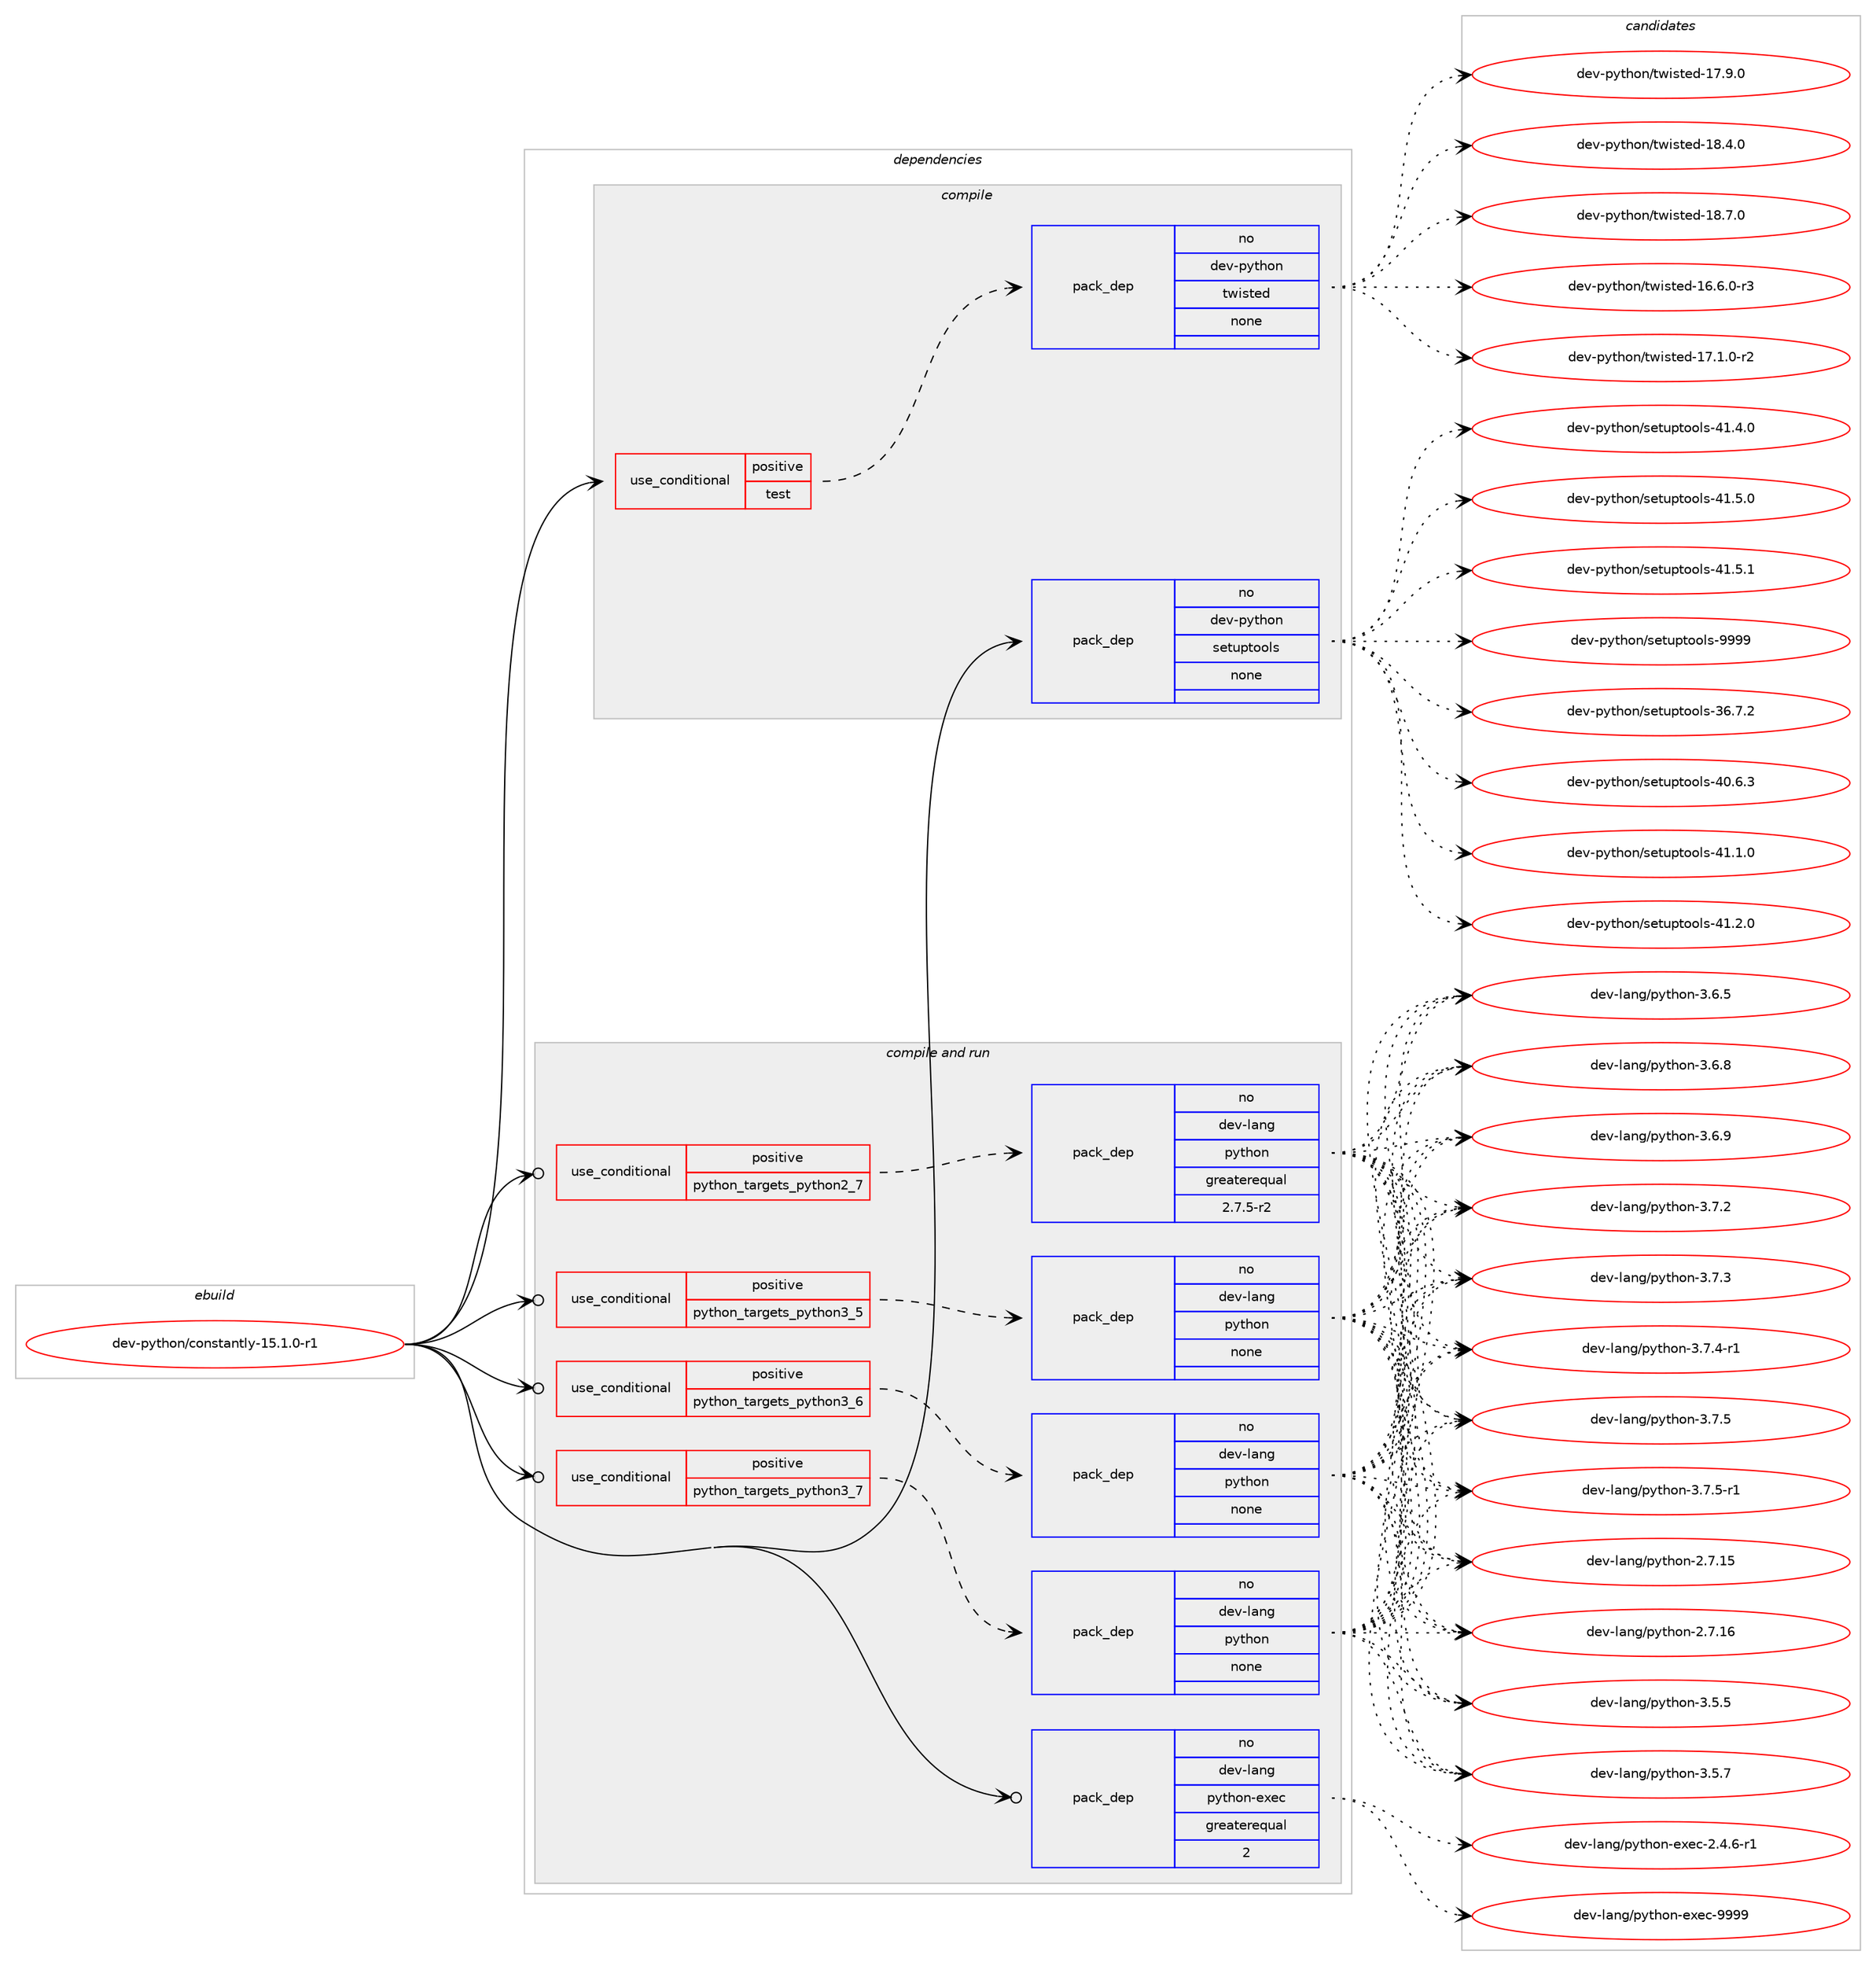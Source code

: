 digraph prolog {

# *************
# Graph options
# *************

newrank=true;
concentrate=true;
compound=true;
graph [rankdir=LR,fontname=Helvetica,fontsize=10,ranksep=1.5];#, ranksep=2.5, nodesep=0.2];
edge  [arrowhead=vee];
node  [fontname=Helvetica,fontsize=10];

# **********
# The ebuild
# **********

subgraph cluster_leftcol {
color=gray;
rank=same;
label=<<i>ebuild</i>>;
id [label="dev-python/constantly-15.1.0-r1", color=red, width=4, href="../dev-python/constantly-15.1.0-r1.svg"];
}

# ****************
# The dependencies
# ****************

subgraph cluster_midcol {
color=gray;
label=<<i>dependencies</i>>;
subgraph cluster_compile {
fillcolor="#eeeeee";
style=filled;
label=<<i>compile</i>>;
subgraph cond137832 {
dependency599804 [label=<<TABLE BORDER="0" CELLBORDER="1" CELLSPACING="0" CELLPADDING="4"><TR><TD ROWSPAN="3" CELLPADDING="10">use_conditional</TD></TR><TR><TD>positive</TD></TR><TR><TD>test</TD></TR></TABLE>>, shape=none, color=red];
subgraph pack450193 {
dependency599805 [label=<<TABLE BORDER="0" CELLBORDER="1" CELLSPACING="0" CELLPADDING="4" WIDTH="220"><TR><TD ROWSPAN="6" CELLPADDING="30">pack_dep</TD></TR><TR><TD WIDTH="110">no</TD></TR><TR><TD>dev-python</TD></TR><TR><TD>twisted</TD></TR><TR><TD>none</TD></TR><TR><TD></TD></TR></TABLE>>, shape=none, color=blue];
}
dependency599804:e -> dependency599805:w [weight=20,style="dashed",arrowhead="vee"];
}
id:e -> dependency599804:w [weight=20,style="solid",arrowhead="vee"];
subgraph pack450194 {
dependency599806 [label=<<TABLE BORDER="0" CELLBORDER="1" CELLSPACING="0" CELLPADDING="4" WIDTH="220"><TR><TD ROWSPAN="6" CELLPADDING="30">pack_dep</TD></TR><TR><TD WIDTH="110">no</TD></TR><TR><TD>dev-python</TD></TR><TR><TD>setuptools</TD></TR><TR><TD>none</TD></TR><TR><TD></TD></TR></TABLE>>, shape=none, color=blue];
}
id:e -> dependency599806:w [weight=20,style="solid",arrowhead="vee"];
}
subgraph cluster_compileandrun {
fillcolor="#eeeeee";
style=filled;
label=<<i>compile and run</i>>;
subgraph cond137833 {
dependency599807 [label=<<TABLE BORDER="0" CELLBORDER="1" CELLSPACING="0" CELLPADDING="4"><TR><TD ROWSPAN="3" CELLPADDING="10">use_conditional</TD></TR><TR><TD>positive</TD></TR><TR><TD>python_targets_python2_7</TD></TR></TABLE>>, shape=none, color=red];
subgraph pack450195 {
dependency599808 [label=<<TABLE BORDER="0" CELLBORDER="1" CELLSPACING="0" CELLPADDING="4" WIDTH="220"><TR><TD ROWSPAN="6" CELLPADDING="30">pack_dep</TD></TR><TR><TD WIDTH="110">no</TD></TR><TR><TD>dev-lang</TD></TR><TR><TD>python</TD></TR><TR><TD>greaterequal</TD></TR><TR><TD>2.7.5-r2</TD></TR></TABLE>>, shape=none, color=blue];
}
dependency599807:e -> dependency599808:w [weight=20,style="dashed",arrowhead="vee"];
}
id:e -> dependency599807:w [weight=20,style="solid",arrowhead="odotvee"];
subgraph cond137834 {
dependency599809 [label=<<TABLE BORDER="0" CELLBORDER="1" CELLSPACING="0" CELLPADDING="4"><TR><TD ROWSPAN="3" CELLPADDING="10">use_conditional</TD></TR><TR><TD>positive</TD></TR><TR><TD>python_targets_python3_5</TD></TR></TABLE>>, shape=none, color=red];
subgraph pack450196 {
dependency599810 [label=<<TABLE BORDER="0" CELLBORDER="1" CELLSPACING="0" CELLPADDING="4" WIDTH="220"><TR><TD ROWSPAN="6" CELLPADDING="30">pack_dep</TD></TR><TR><TD WIDTH="110">no</TD></TR><TR><TD>dev-lang</TD></TR><TR><TD>python</TD></TR><TR><TD>none</TD></TR><TR><TD></TD></TR></TABLE>>, shape=none, color=blue];
}
dependency599809:e -> dependency599810:w [weight=20,style="dashed",arrowhead="vee"];
}
id:e -> dependency599809:w [weight=20,style="solid",arrowhead="odotvee"];
subgraph cond137835 {
dependency599811 [label=<<TABLE BORDER="0" CELLBORDER="1" CELLSPACING="0" CELLPADDING="4"><TR><TD ROWSPAN="3" CELLPADDING="10">use_conditional</TD></TR><TR><TD>positive</TD></TR><TR><TD>python_targets_python3_6</TD></TR></TABLE>>, shape=none, color=red];
subgraph pack450197 {
dependency599812 [label=<<TABLE BORDER="0" CELLBORDER="1" CELLSPACING="0" CELLPADDING="4" WIDTH="220"><TR><TD ROWSPAN="6" CELLPADDING="30">pack_dep</TD></TR><TR><TD WIDTH="110">no</TD></TR><TR><TD>dev-lang</TD></TR><TR><TD>python</TD></TR><TR><TD>none</TD></TR><TR><TD></TD></TR></TABLE>>, shape=none, color=blue];
}
dependency599811:e -> dependency599812:w [weight=20,style="dashed",arrowhead="vee"];
}
id:e -> dependency599811:w [weight=20,style="solid",arrowhead="odotvee"];
subgraph cond137836 {
dependency599813 [label=<<TABLE BORDER="0" CELLBORDER="1" CELLSPACING="0" CELLPADDING="4"><TR><TD ROWSPAN="3" CELLPADDING="10">use_conditional</TD></TR><TR><TD>positive</TD></TR><TR><TD>python_targets_python3_7</TD></TR></TABLE>>, shape=none, color=red];
subgraph pack450198 {
dependency599814 [label=<<TABLE BORDER="0" CELLBORDER="1" CELLSPACING="0" CELLPADDING="4" WIDTH="220"><TR><TD ROWSPAN="6" CELLPADDING="30">pack_dep</TD></TR><TR><TD WIDTH="110">no</TD></TR><TR><TD>dev-lang</TD></TR><TR><TD>python</TD></TR><TR><TD>none</TD></TR><TR><TD></TD></TR></TABLE>>, shape=none, color=blue];
}
dependency599813:e -> dependency599814:w [weight=20,style="dashed",arrowhead="vee"];
}
id:e -> dependency599813:w [weight=20,style="solid",arrowhead="odotvee"];
subgraph pack450199 {
dependency599815 [label=<<TABLE BORDER="0" CELLBORDER="1" CELLSPACING="0" CELLPADDING="4" WIDTH="220"><TR><TD ROWSPAN="6" CELLPADDING="30">pack_dep</TD></TR><TR><TD WIDTH="110">no</TD></TR><TR><TD>dev-lang</TD></TR><TR><TD>python-exec</TD></TR><TR><TD>greaterequal</TD></TR><TR><TD>2</TD></TR></TABLE>>, shape=none, color=blue];
}
id:e -> dependency599815:w [weight=20,style="solid",arrowhead="odotvee"];
}
subgraph cluster_run {
fillcolor="#eeeeee";
style=filled;
label=<<i>run</i>>;
}
}

# **************
# The candidates
# **************

subgraph cluster_choices {
rank=same;
color=gray;
label=<<i>candidates</i>>;

subgraph choice450193 {
color=black;
nodesep=1;
choice1001011184511212111610411111047116119105115116101100454954465446484511451 [label="dev-python/twisted-16.6.0-r3", color=red, width=4,href="../dev-python/twisted-16.6.0-r3.svg"];
choice1001011184511212111610411111047116119105115116101100454955464946484511450 [label="dev-python/twisted-17.1.0-r2", color=red, width=4,href="../dev-python/twisted-17.1.0-r2.svg"];
choice100101118451121211161041111104711611910511511610110045495546574648 [label="dev-python/twisted-17.9.0", color=red, width=4,href="../dev-python/twisted-17.9.0.svg"];
choice100101118451121211161041111104711611910511511610110045495646524648 [label="dev-python/twisted-18.4.0", color=red, width=4,href="../dev-python/twisted-18.4.0.svg"];
choice100101118451121211161041111104711611910511511610110045495646554648 [label="dev-python/twisted-18.7.0", color=red, width=4,href="../dev-python/twisted-18.7.0.svg"];
dependency599805:e -> choice1001011184511212111610411111047116119105115116101100454954465446484511451:w [style=dotted,weight="100"];
dependency599805:e -> choice1001011184511212111610411111047116119105115116101100454955464946484511450:w [style=dotted,weight="100"];
dependency599805:e -> choice100101118451121211161041111104711611910511511610110045495546574648:w [style=dotted,weight="100"];
dependency599805:e -> choice100101118451121211161041111104711611910511511610110045495646524648:w [style=dotted,weight="100"];
dependency599805:e -> choice100101118451121211161041111104711611910511511610110045495646554648:w [style=dotted,weight="100"];
}
subgraph choice450194 {
color=black;
nodesep=1;
choice100101118451121211161041111104711510111611711211611111110811545515446554650 [label="dev-python/setuptools-36.7.2", color=red, width=4,href="../dev-python/setuptools-36.7.2.svg"];
choice100101118451121211161041111104711510111611711211611111110811545524846544651 [label="dev-python/setuptools-40.6.3", color=red, width=4,href="../dev-python/setuptools-40.6.3.svg"];
choice100101118451121211161041111104711510111611711211611111110811545524946494648 [label="dev-python/setuptools-41.1.0", color=red, width=4,href="../dev-python/setuptools-41.1.0.svg"];
choice100101118451121211161041111104711510111611711211611111110811545524946504648 [label="dev-python/setuptools-41.2.0", color=red, width=4,href="../dev-python/setuptools-41.2.0.svg"];
choice100101118451121211161041111104711510111611711211611111110811545524946524648 [label="dev-python/setuptools-41.4.0", color=red, width=4,href="../dev-python/setuptools-41.4.0.svg"];
choice100101118451121211161041111104711510111611711211611111110811545524946534648 [label="dev-python/setuptools-41.5.0", color=red, width=4,href="../dev-python/setuptools-41.5.0.svg"];
choice100101118451121211161041111104711510111611711211611111110811545524946534649 [label="dev-python/setuptools-41.5.1", color=red, width=4,href="../dev-python/setuptools-41.5.1.svg"];
choice10010111845112121116104111110471151011161171121161111111081154557575757 [label="dev-python/setuptools-9999", color=red, width=4,href="../dev-python/setuptools-9999.svg"];
dependency599806:e -> choice100101118451121211161041111104711510111611711211611111110811545515446554650:w [style=dotted,weight="100"];
dependency599806:e -> choice100101118451121211161041111104711510111611711211611111110811545524846544651:w [style=dotted,weight="100"];
dependency599806:e -> choice100101118451121211161041111104711510111611711211611111110811545524946494648:w [style=dotted,weight="100"];
dependency599806:e -> choice100101118451121211161041111104711510111611711211611111110811545524946504648:w [style=dotted,weight="100"];
dependency599806:e -> choice100101118451121211161041111104711510111611711211611111110811545524946524648:w [style=dotted,weight="100"];
dependency599806:e -> choice100101118451121211161041111104711510111611711211611111110811545524946534648:w [style=dotted,weight="100"];
dependency599806:e -> choice100101118451121211161041111104711510111611711211611111110811545524946534649:w [style=dotted,weight="100"];
dependency599806:e -> choice10010111845112121116104111110471151011161171121161111111081154557575757:w [style=dotted,weight="100"];
}
subgraph choice450195 {
color=black;
nodesep=1;
choice10010111845108971101034711212111610411111045504655464953 [label="dev-lang/python-2.7.15", color=red, width=4,href="../dev-lang/python-2.7.15.svg"];
choice10010111845108971101034711212111610411111045504655464954 [label="dev-lang/python-2.7.16", color=red, width=4,href="../dev-lang/python-2.7.16.svg"];
choice100101118451089711010347112121116104111110455146534653 [label="dev-lang/python-3.5.5", color=red, width=4,href="../dev-lang/python-3.5.5.svg"];
choice100101118451089711010347112121116104111110455146534655 [label="dev-lang/python-3.5.7", color=red, width=4,href="../dev-lang/python-3.5.7.svg"];
choice100101118451089711010347112121116104111110455146544653 [label="dev-lang/python-3.6.5", color=red, width=4,href="../dev-lang/python-3.6.5.svg"];
choice100101118451089711010347112121116104111110455146544656 [label="dev-lang/python-3.6.8", color=red, width=4,href="../dev-lang/python-3.6.8.svg"];
choice100101118451089711010347112121116104111110455146544657 [label="dev-lang/python-3.6.9", color=red, width=4,href="../dev-lang/python-3.6.9.svg"];
choice100101118451089711010347112121116104111110455146554650 [label="dev-lang/python-3.7.2", color=red, width=4,href="../dev-lang/python-3.7.2.svg"];
choice100101118451089711010347112121116104111110455146554651 [label="dev-lang/python-3.7.3", color=red, width=4,href="../dev-lang/python-3.7.3.svg"];
choice1001011184510897110103471121211161041111104551465546524511449 [label="dev-lang/python-3.7.4-r1", color=red, width=4,href="../dev-lang/python-3.7.4-r1.svg"];
choice100101118451089711010347112121116104111110455146554653 [label="dev-lang/python-3.7.5", color=red, width=4,href="../dev-lang/python-3.7.5.svg"];
choice1001011184510897110103471121211161041111104551465546534511449 [label="dev-lang/python-3.7.5-r1", color=red, width=4,href="../dev-lang/python-3.7.5-r1.svg"];
dependency599808:e -> choice10010111845108971101034711212111610411111045504655464953:w [style=dotted,weight="100"];
dependency599808:e -> choice10010111845108971101034711212111610411111045504655464954:w [style=dotted,weight="100"];
dependency599808:e -> choice100101118451089711010347112121116104111110455146534653:w [style=dotted,weight="100"];
dependency599808:e -> choice100101118451089711010347112121116104111110455146534655:w [style=dotted,weight="100"];
dependency599808:e -> choice100101118451089711010347112121116104111110455146544653:w [style=dotted,weight="100"];
dependency599808:e -> choice100101118451089711010347112121116104111110455146544656:w [style=dotted,weight="100"];
dependency599808:e -> choice100101118451089711010347112121116104111110455146544657:w [style=dotted,weight="100"];
dependency599808:e -> choice100101118451089711010347112121116104111110455146554650:w [style=dotted,weight="100"];
dependency599808:e -> choice100101118451089711010347112121116104111110455146554651:w [style=dotted,weight="100"];
dependency599808:e -> choice1001011184510897110103471121211161041111104551465546524511449:w [style=dotted,weight="100"];
dependency599808:e -> choice100101118451089711010347112121116104111110455146554653:w [style=dotted,weight="100"];
dependency599808:e -> choice1001011184510897110103471121211161041111104551465546534511449:w [style=dotted,weight="100"];
}
subgraph choice450196 {
color=black;
nodesep=1;
choice10010111845108971101034711212111610411111045504655464953 [label="dev-lang/python-2.7.15", color=red, width=4,href="../dev-lang/python-2.7.15.svg"];
choice10010111845108971101034711212111610411111045504655464954 [label="dev-lang/python-2.7.16", color=red, width=4,href="../dev-lang/python-2.7.16.svg"];
choice100101118451089711010347112121116104111110455146534653 [label="dev-lang/python-3.5.5", color=red, width=4,href="../dev-lang/python-3.5.5.svg"];
choice100101118451089711010347112121116104111110455146534655 [label="dev-lang/python-3.5.7", color=red, width=4,href="../dev-lang/python-3.5.7.svg"];
choice100101118451089711010347112121116104111110455146544653 [label="dev-lang/python-3.6.5", color=red, width=4,href="../dev-lang/python-3.6.5.svg"];
choice100101118451089711010347112121116104111110455146544656 [label="dev-lang/python-3.6.8", color=red, width=4,href="../dev-lang/python-3.6.8.svg"];
choice100101118451089711010347112121116104111110455146544657 [label="dev-lang/python-3.6.9", color=red, width=4,href="../dev-lang/python-3.6.9.svg"];
choice100101118451089711010347112121116104111110455146554650 [label="dev-lang/python-3.7.2", color=red, width=4,href="../dev-lang/python-3.7.2.svg"];
choice100101118451089711010347112121116104111110455146554651 [label="dev-lang/python-3.7.3", color=red, width=4,href="../dev-lang/python-3.7.3.svg"];
choice1001011184510897110103471121211161041111104551465546524511449 [label="dev-lang/python-3.7.4-r1", color=red, width=4,href="../dev-lang/python-3.7.4-r1.svg"];
choice100101118451089711010347112121116104111110455146554653 [label="dev-lang/python-3.7.5", color=red, width=4,href="../dev-lang/python-3.7.5.svg"];
choice1001011184510897110103471121211161041111104551465546534511449 [label="dev-lang/python-3.7.5-r1", color=red, width=4,href="../dev-lang/python-3.7.5-r1.svg"];
dependency599810:e -> choice10010111845108971101034711212111610411111045504655464953:w [style=dotted,weight="100"];
dependency599810:e -> choice10010111845108971101034711212111610411111045504655464954:w [style=dotted,weight="100"];
dependency599810:e -> choice100101118451089711010347112121116104111110455146534653:w [style=dotted,weight="100"];
dependency599810:e -> choice100101118451089711010347112121116104111110455146534655:w [style=dotted,weight="100"];
dependency599810:e -> choice100101118451089711010347112121116104111110455146544653:w [style=dotted,weight="100"];
dependency599810:e -> choice100101118451089711010347112121116104111110455146544656:w [style=dotted,weight="100"];
dependency599810:e -> choice100101118451089711010347112121116104111110455146544657:w [style=dotted,weight="100"];
dependency599810:e -> choice100101118451089711010347112121116104111110455146554650:w [style=dotted,weight="100"];
dependency599810:e -> choice100101118451089711010347112121116104111110455146554651:w [style=dotted,weight="100"];
dependency599810:e -> choice1001011184510897110103471121211161041111104551465546524511449:w [style=dotted,weight="100"];
dependency599810:e -> choice100101118451089711010347112121116104111110455146554653:w [style=dotted,weight="100"];
dependency599810:e -> choice1001011184510897110103471121211161041111104551465546534511449:w [style=dotted,weight="100"];
}
subgraph choice450197 {
color=black;
nodesep=1;
choice10010111845108971101034711212111610411111045504655464953 [label="dev-lang/python-2.7.15", color=red, width=4,href="../dev-lang/python-2.7.15.svg"];
choice10010111845108971101034711212111610411111045504655464954 [label="dev-lang/python-2.7.16", color=red, width=4,href="../dev-lang/python-2.7.16.svg"];
choice100101118451089711010347112121116104111110455146534653 [label="dev-lang/python-3.5.5", color=red, width=4,href="../dev-lang/python-3.5.5.svg"];
choice100101118451089711010347112121116104111110455146534655 [label="dev-lang/python-3.5.7", color=red, width=4,href="../dev-lang/python-3.5.7.svg"];
choice100101118451089711010347112121116104111110455146544653 [label="dev-lang/python-3.6.5", color=red, width=4,href="../dev-lang/python-3.6.5.svg"];
choice100101118451089711010347112121116104111110455146544656 [label="dev-lang/python-3.6.8", color=red, width=4,href="../dev-lang/python-3.6.8.svg"];
choice100101118451089711010347112121116104111110455146544657 [label="dev-lang/python-3.6.9", color=red, width=4,href="../dev-lang/python-3.6.9.svg"];
choice100101118451089711010347112121116104111110455146554650 [label="dev-lang/python-3.7.2", color=red, width=4,href="../dev-lang/python-3.7.2.svg"];
choice100101118451089711010347112121116104111110455146554651 [label="dev-lang/python-3.7.3", color=red, width=4,href="../dev-lang/python-3.7.3.svg"];
choice1001011184510897110103471121211161041111104551465546524511449 [label="dev-lang/python-3.7.4-r1", color=red, width=4,href="../dev-lang/python-3.7.4-r1.svg"];
choice100101118451089711010347112121116104111110455146554653 [label="dev-lang/python-3.7.5", color=red, width=4,href="../dev-lang/python-3.7.5.svg"];
choice1001011184510897110103471121211161041111104551465546534511449 [label="dev-lang/python-3.7.5-r1", color=red, width=4,href="../dev-lang/python-3.7.5-r1.svg"];
dependency599812:e -> choice10010111845108971101034711212111610411111045504655464953:w [style=dotted,weight="100"];
dependency599812:e -> choice10010111845108971101034711212111610411111045504655464954:w [style=dotted,weight="100"];
dependency599812:e -> choice100101118451089711010347112121116104111110455146534653:w [style=dotted,weight="100"];
dependency599812:e -> choice100101118451089711010347112121116104111110455146534655:w [style=dotted,weight="100"];
dependency599812:e -> choice100101118451089711010347112121116104111110455146544653:w [style=dotted,weight="100"];
dependency599812:e -> choice100101118451089711010347112121116104111110455146544656:w [style=dotted,weight="100"];
dependency599812:e -> choice100101118451089711010347112121116104111110455146544657:w [style=dotted,weight="100"];
dependency599812:e -> choice100101118451089711010347112121116104111110455146554650:w [style=dotted,weight="100"];
dependency599812:e -> choice100101118451089711010347112121116104111110455146554651:w [style=dotted,weight="100"];
dependency599812:e -> choice1001011184510897110103471121211161041111104551465546524511449:w [style=dotted,weight="100"];
dependency599812:e -> choice100101118451089711010347112121116104111110455146554653:w [style=dotted,weight="100"];
dependency599812:e -> choice1001011184510897110103471121211161041111104551465546534511449:w [style=dotted,weight="100"];
}
subgraph choice450198 {
color=black;
nodesep=1;
choice10010111845108971101034711212111610411111045504655464953 [label="dev-lang/python-2.7.15", color=red, width=4,href="../dev-lang/python-2.7.15.svg"];
choice10010111845108971101034711212111610411111045504655464954 [label="dev-lang/python-2.7.16", color=red, width=4,href="../dev-lang/python-2.7.16.svg"];
choice100101118451089711010347112121116104111110455146534653 [label="dev-lang/python-3.5.5", color=red, width=4,href="../dev-lang/python-3.5.5.svg"];
choice100101118451089711010347112121116104111110455146534655 [label="dev-lang/python-3.5.7", color=red, width=4,href="../dev-lang/python-3.5.7.svg"];
choice100101118451089711010347112121116104111110455146544653 [label="dev-lang/python-3.6.5", color=red, width=4,href="../dev-lang/python-3.6.5.svg"];
choice100101118451089711010347112121116104111110455146544656 [label="dev-lang/python-3.6.8", color=red, width=4,href="../dev-lang/python-3.6.8.svg"];
choice100101118451089711010347112121116104111110455146544657 [label="dev-lang/python-3.6.9", color=red, width=4,href="../dev-lang/python-3.6.9.svg"];
choice100101118451089711010347112121116104111110455146554650 [label="dev-lang/python-3.7.2", color=red, width=4,href="../dev-lang/python-3.7.2.svg"];
choice100101118451089711010347112121116104111110455146554651 [label="dev-lang/python-3.7.3", color=red, width=4,href="../dev-lang/python-3.7.3.svg"];
choice1001011184510897110103471121211161041111104551465546524511449 [label="dev-lang/python-3.7.4-r1", color=red, width=4,href="../dev-lang/python-3.7.4-r1.svg"];
choice100101118451089711010347112121116104111110455146554653 [label="dev-lang/python-3.7.5", color=red, width=4,href="../dev-lang/python-3.7.5.svg"];
choice1001011184510897110103471121211161041111104551465546534511449 [label="dev-lang/python-3.7.5-r1", color=red, width=4,href="../dev-lang/python-3.7.5-r1.svg"];
dependency599814:e -> choice10010111845108971101034711212111610411111045504655464953:w [style=dotted,weight="100"];
dependency599814:e -> choice10010111845108971101034711212111610411111045504655464954:w [style=dotted,weight="100"];
dependency599814:e -> choice100101118451089711010347112121116104111110455146534653:w [style=dotted,weight="100"];
dependency599814:e -> choice100101118451089711010347112121116104111110455146534655:w [style=dotted,weight="100"];
dependency599814:e -> choice100101118451089711010347112121116104111110455146544653:w [style=dotted,weight="100"];
dependency599814:e -> choice100101118451089711010347112121116104111110455146544656:w [style=dotted,weight="100"];
dependency599814:e -> choice100101118451089711010347112121116104111110455146544657:w [style=dotted,weight="100"];
dependency599814:e -> choice100101118451089711010347112121116104111110455146554650:w [style=dotted,weight="100"];
dependency599814:e -> choice100101118451089711010347112121116104111110455146554651:w [style=dotted,weight="100"];
dependency599814:e -> choice1001011184510897110103471121211161041111104551465546524511449:w [style=dotted,weight="100"];
dependency599814:e -> choice100101118451089711010347112121116104111110455146554653:w [style=dotted,weight="100"];
dependency599814:e -> choice1001011184510897110103471121211161041111104551465546534511449:w [style=dotted,weight="100"];
}
subgraph choice450199 {
color=black;
nodesep=1;
choice10010111845108971101034711212111610411111045101120101994550465246544511449 [label="dev-lang/python-exec-2.4.6-r1", color=red, width=4,href="../dev-lang/python-exec-2.4.6-r1.svg"];
choice10010111845108971101034711212111610411111045101120101994557575757 [label="dev-lang/python-exec-9999", color=red, width=4,href="../dev-lang/python-exec-9999.svg"];
dependency599815:e -> choice10010111845108971101034711212111610411111045101120101994550465246544511449:w [style=dotted,weight="100"];
dependency599815:e -> choice10010111845108971101034711212111610411111045101120101994557575757:w [style=dotted,weight="100"];
}
}

}

